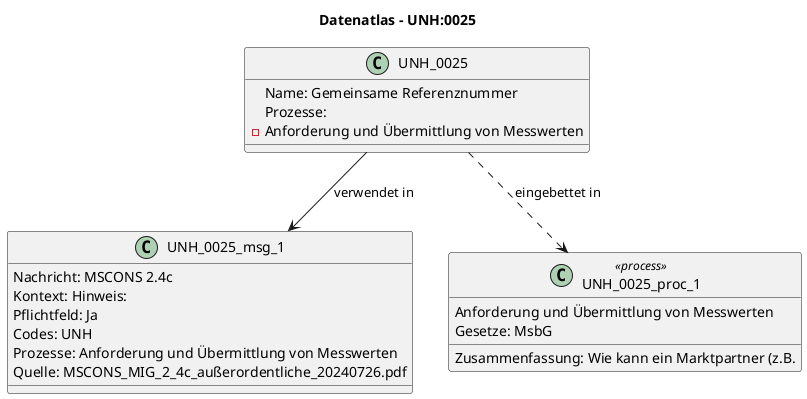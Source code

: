 @startuml
title Datenatlas – UNH:0025
class UNH_0025 {
  Name: Gemeinsame Referenznummer
  Prozesse:
    - Anforderung und Übermittlung von Messwerten
}
class UNH_0025_msg_1 {
  Nachricht: MSCONS 2.4c
  Kontext: Hinweis:
  Pflichtfeld: Ja
  Codes: UNH
  Prozesse: Anforderung und Übermittlung von Messwerten
  Quelle: MSCONS_MIG_2_4c_außerordentliche_20240726.pdf
}
UNH_0025 --> UNH_0025_msg_1 : verwendet in
class UNH_0025_proc_1 <<process>> {
  Anforderung und Übermittlung von Messwerten
  Gesetze: MsbG
  Zusammenfassung: Wie kann ein Marktpartner (z.B.
}
UNH_0025 ..> UNH_0025_proc_1 : eingebettet in
@enduml